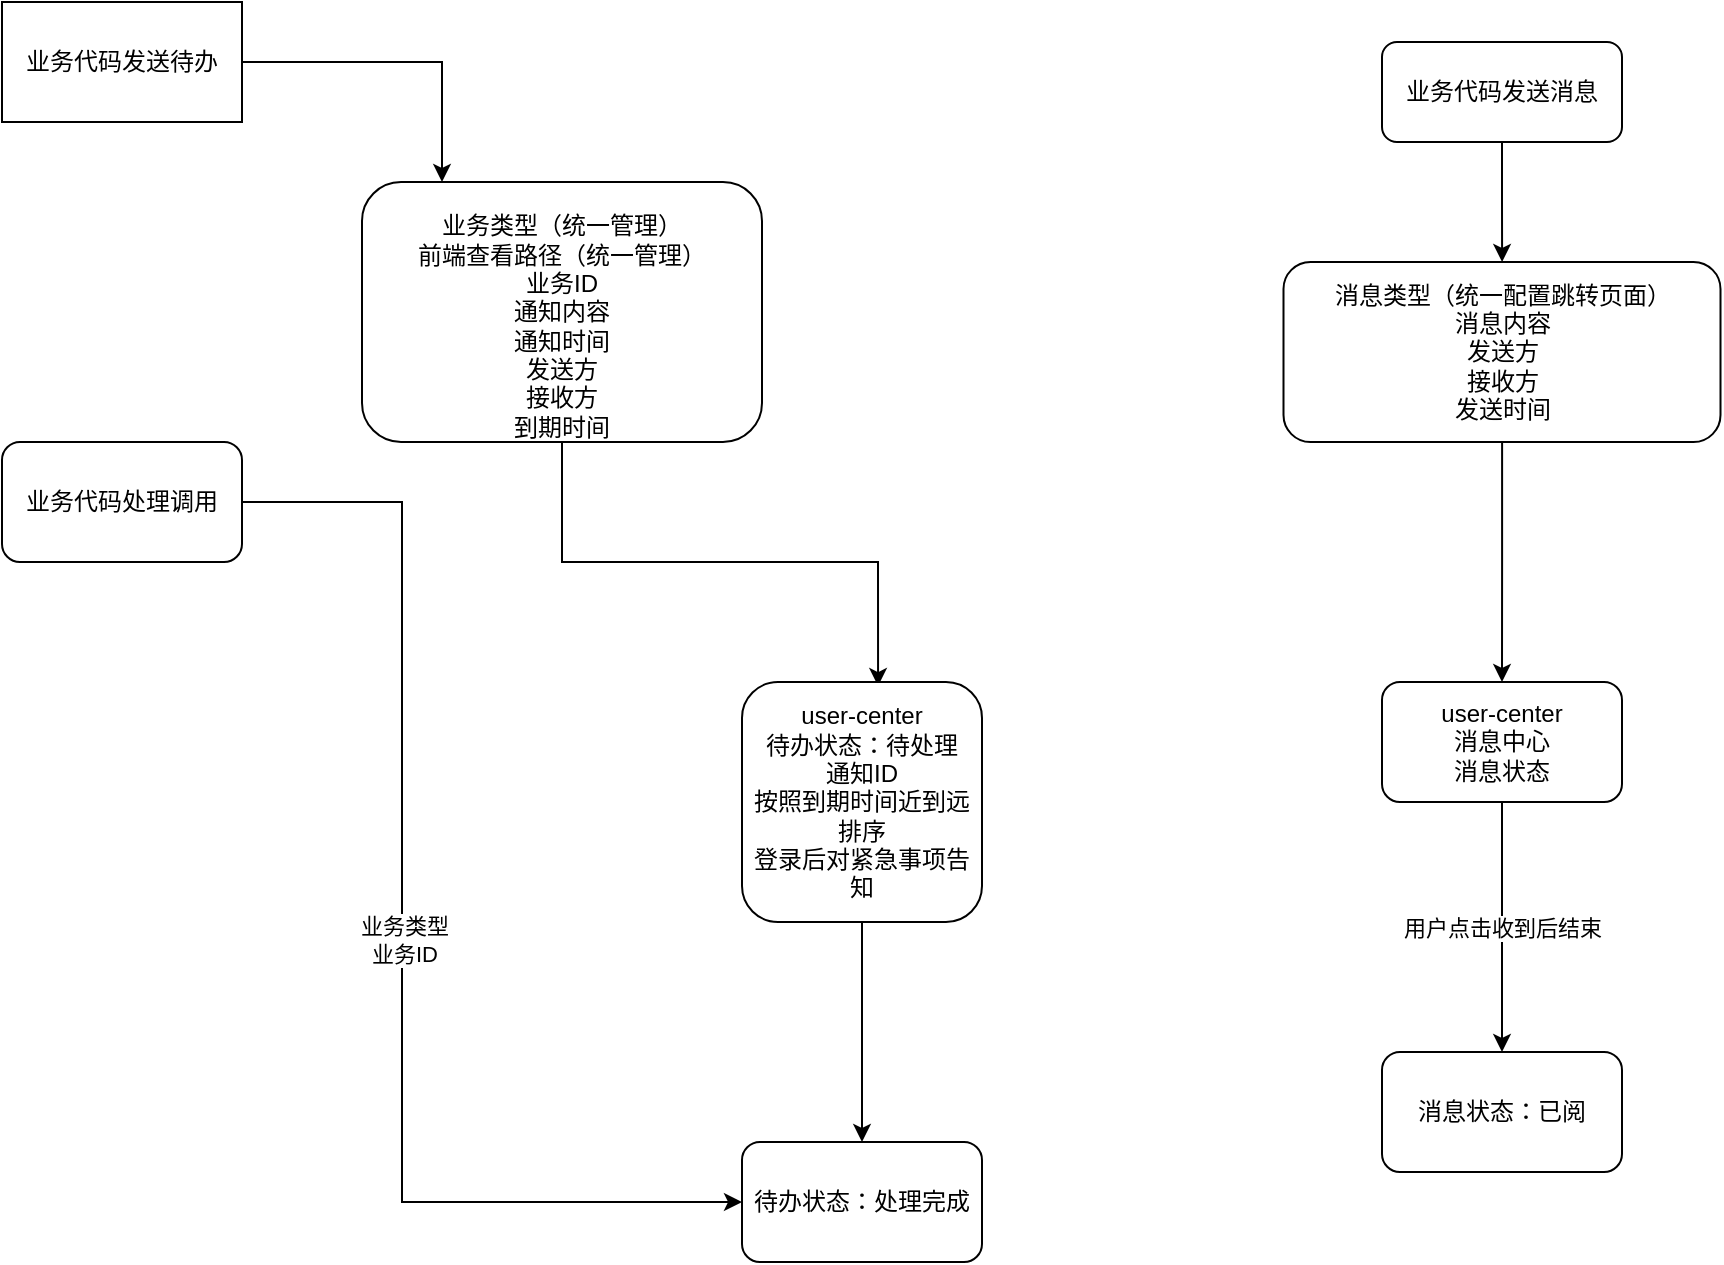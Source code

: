 <mxfile version="17.4.3" type="github">
  <diagram id="hCXL-EmN-yP1F1laMDvZ" name="Page-1">
    <mxGraphModel dx="1426" dy="712" grid="1" gridSize="10" guides="1" tooltips="1" connect="1" arrows="1" fold="1" page="1" pageScale="1" pageWidth="827" pageHeight="1169" math="0" shadow="0">
      <root>
        <mxCell id="0" />
        <mxCell id="1" parent="0" />
        <mxCell id="HgoWTWvmE6wfmxvOZ8Yc-4" style="edgeStyle=orthogonalEdgeStyle;rounded=0;orthogonalLoop=1;jettySize=auto;html=1;entryX=0.567;entryY=0.017;entryDx=0;entryDy=0;entryPerimeter=0;" edge="1" parent="1" source="S6CZXsp_g17U7-wcB1Qq-1" target="HgoWTWvmE6wfmxvOZ8Yc-3">
          <mxGeometry relative="1" as="geometry" />
        </mxCell>
        <mxCell id="S6CZXsp_g17U7-wcB1Qq-1" value="&lt;br&gt;业务类型（统一管理）&lt;br&gt;前端查看路径（统一管理）&lt;br&gt;业务ID&lt;br&gt;通知内容&lt;br&gt;通知时间&lt;br&gt;发送方&lt;br&gt;接收方&lt;br&gt;到期时间" style="rounded=1;whiteSpace=wrap;html=1;" parent="1" vertex="1">
          <mxGeometry x="260" y="150" width="200" height="130" as="geometry" />
        </mxCell>
        <mxCell id="HgoWTWvmE6wfmxvOZ8Yc-2" style="edgeStyle=orthogonalEdgeStyle;rounded=0;orthogonalLoop=1;jettySize=auto;html=1;entryX=0.2;entryY=0;entryDx=0;entryDy=0;entryPerimeter=0;" edge="1" parent="1" source="HgoWTWvmE6wfmxvOZ8Yc-1" target="S6CZXsp_g17U7-wcB1Qq-1">
          <mxGeometry relative="1" as="geometry" />
        </mxCell>
        <mxCell id="HgoWTWvmE6wfmxvOZ8Yc-1" value="业务代码发送待办" style="rounded=0;whiteSpace=wrap;html=1;" vertex="1" parent="1">
          <mxGeometry x="80" y="60" width="120" height="60" as="geometry" />
        </mxCell>
        <mxCell id="HgoWTWvmE6wfmxvOZ8Yc-18" style="edgeStyle=orthogonalEdgeStyle;rounded=0;orthogonalLoop=1;jettySize=auto;html=1;entryX=0.5;entryY=0;entryDx=0;entryDy=0;" edge="1" parent="1" source="HgoWTWvmE6wfmxvOZ8Yc-3" target="HgoWTWvmE6wfmxvOZ8Yc-8">
          <mxGeometry relative="1" as="geometry" />
        </mxCell>
        <mxCell id="HgoWTWvmE6wfmxvOZ8Yc-3" value="user-center&lt;br&gt;待办状态：待处理&lt;br&gt;通知ID&lt;br&gt;按照到期时间近到远排序&lt;br&gt;登录后对紧急事项告知" style="rounded=1;whiteSpace=wrap;html=1;" vertex="1" parent="1">
          <mxGeometry x="450" y="400" width="120" height="120" as="geometry" />
        </mxCell>
        <mxCell id="HgoWTWvmE6wfmxvOZ8Yc-6" style="edgeStyle=orthogonalEdgeStyle;rounded=0;orthogonalLoop=1;jettySize=auto;html=1;entryX=0;entryY=0.5;entryDx=0;entryDy=0;" edge="1" parent="1" source="HgoWTWvmE6wfmxvOZ8Yc-5" target="HgoWTWvmE6wfmxvOZ8Yc-8">
          <mxGeometry relative="1" as="geometry">
            <mxPoint x="440" y="460" as="targetPoint" />
            <Array as="points">
              <mxPoint x="280" y="310" />
              <mxPoint x="280" y="660" />
            </Array>
          </mxGeometry>
        </mxCell>
        <mxCell id="HgoWTWvmE6wfmxvOZ8Yc-7" value="业务类型&lt;br&gt;业务ID" style="edgeLabel;html=1;align=center;verticalAlign=middle;resizable=0;points=[];" vertex="1" connectable="0" parent="HgoWTWvmE6wfmxvOZ8Yc-6">
          <mxGeometry x="-0.003" y="1" relative="1" as="geometry">
            <mxPoint as="offset" />
          </mxGeometry>
        </mxCell>
        <mxCell id="HgoWTWvmE6wfmxvOZ8Yc-5" value="业务代码处理调用" style="rounded=1;whiteSpace=wrap;html=1;" vertex="1" parent="1">
          <mxGeometry x="80" y="280" width="120" height="60" as="geometry" />
        </mxCell>
        <mxCell id="HgoWTWvmE6wfmxvOZ8Yc-8" value="待办状态：处理完成" style="whiteSpace=wrap;html=1;rounded=1;" vertex="1" parent="1">
          <mxGeometry x="450" y="630" width="120" height="60" as="geometry" />
        </mxCell>
        <mxCell id="HgoWTWvmE6wfmxvOZ8Yc-20" value="用户点击收到后结束" style="edgeStyle=orthogonalEdgeStyle;rounded=0;orthogonalLoop=1;jettySize=auto;html=1;entryX=0.5;entryY=0;entryDx=0;entryDy=0;" edge="1" parent="1" source="HgoWTWvmE6wfmxvOZ8Yc-10" target="HgoWTWvmE6wfmxvOZ8Yc-19">
          <mxGeometry relative="1" as="geometry" />
        </mxCell>
        <mxCell id="HgoWTWvmE6wfmxvOZ8Yc-10" value="user-center&lt;br&gt;消息中心&lt;br&gt;消息状态" style="rounded=1;whiteSpace=wrap;html=1;" vertex="1" parent="1">
          <mxGeometry x="770" y="400" width="120" height="60" as="geometry" />
        </mxCell>
        <mxCell id="HgoWTWvmE6wfmxvOZ8Yc-16" value="" style="edgeStyle=orthogonalEdgeStyle;rounded=0;orthogonalLoop=1;jettySize=auto;html=1;" edge="1" parent="1" source="HgoWTWvmE6wfmxvOZ8Yc-12" target="HgoWTWvmE6wfmxvOZ8Yc-14">
          <mxGeometry relative="1" as="geometry" />
        </mxCell>
        <mxCell id="HgoWTWvmE6wfmxvOZ8Yc-12" value="业务代码发送消息" style="rounded=1;whiteSpace=wrap;html=1;" vertex="1" parent="1">
          <mxGeometry x="770" y="80" width="120" height="50" as="geometry" />
        </mxCell>
        <mxCell id="HgoWTWvmE6wfmxvOZ8Yc-17" style="edgeStyle=orthogonalEdgeStyle;rounded=0;orthogonalLoop=1;jettySize=auto;html=1;entryX=0.5;entryY=0;entryDx=0;entryDy=0;" edge="1" parent="1" source="HgoWTWvmE6wfmxvOZ8Yc-14" target="HgoWTWvmE6wfmxvOZ8Yc-10">
          <mxGeometry relative="1" as="geometry" />
        </mxCell>
        <mxCell id="HgoWTWvmE6wfmxvOZ8Yc-14" value="消息类型（统一配置跳转页面）&lt;br&gt;消息内容&lt;br&gt;发送方&lt;br&gt;接收方&lt;br&gt;发送时间" style="rounded=1;whiteSpace=wrap;html=1;" vertex="1" parent="1">
          <mxGeometry x="720.75" y="190" width="218.5" height="90" as="geometry" />
        </mxCell>
        <mxCell id="HgoWTWvmE6wfmxvOZ8Yc-19" value="消息状态：已阅" style="rounded=1;whiteSpace=wrap;html=1;" vertex="1" parent="1">
          <mxGeometry x="770" y="585" width="120" height="60" as="geometry" />
        </mxCell>
      </root>
    </mxGraphModel>
  </diagram>
</mxfile>
